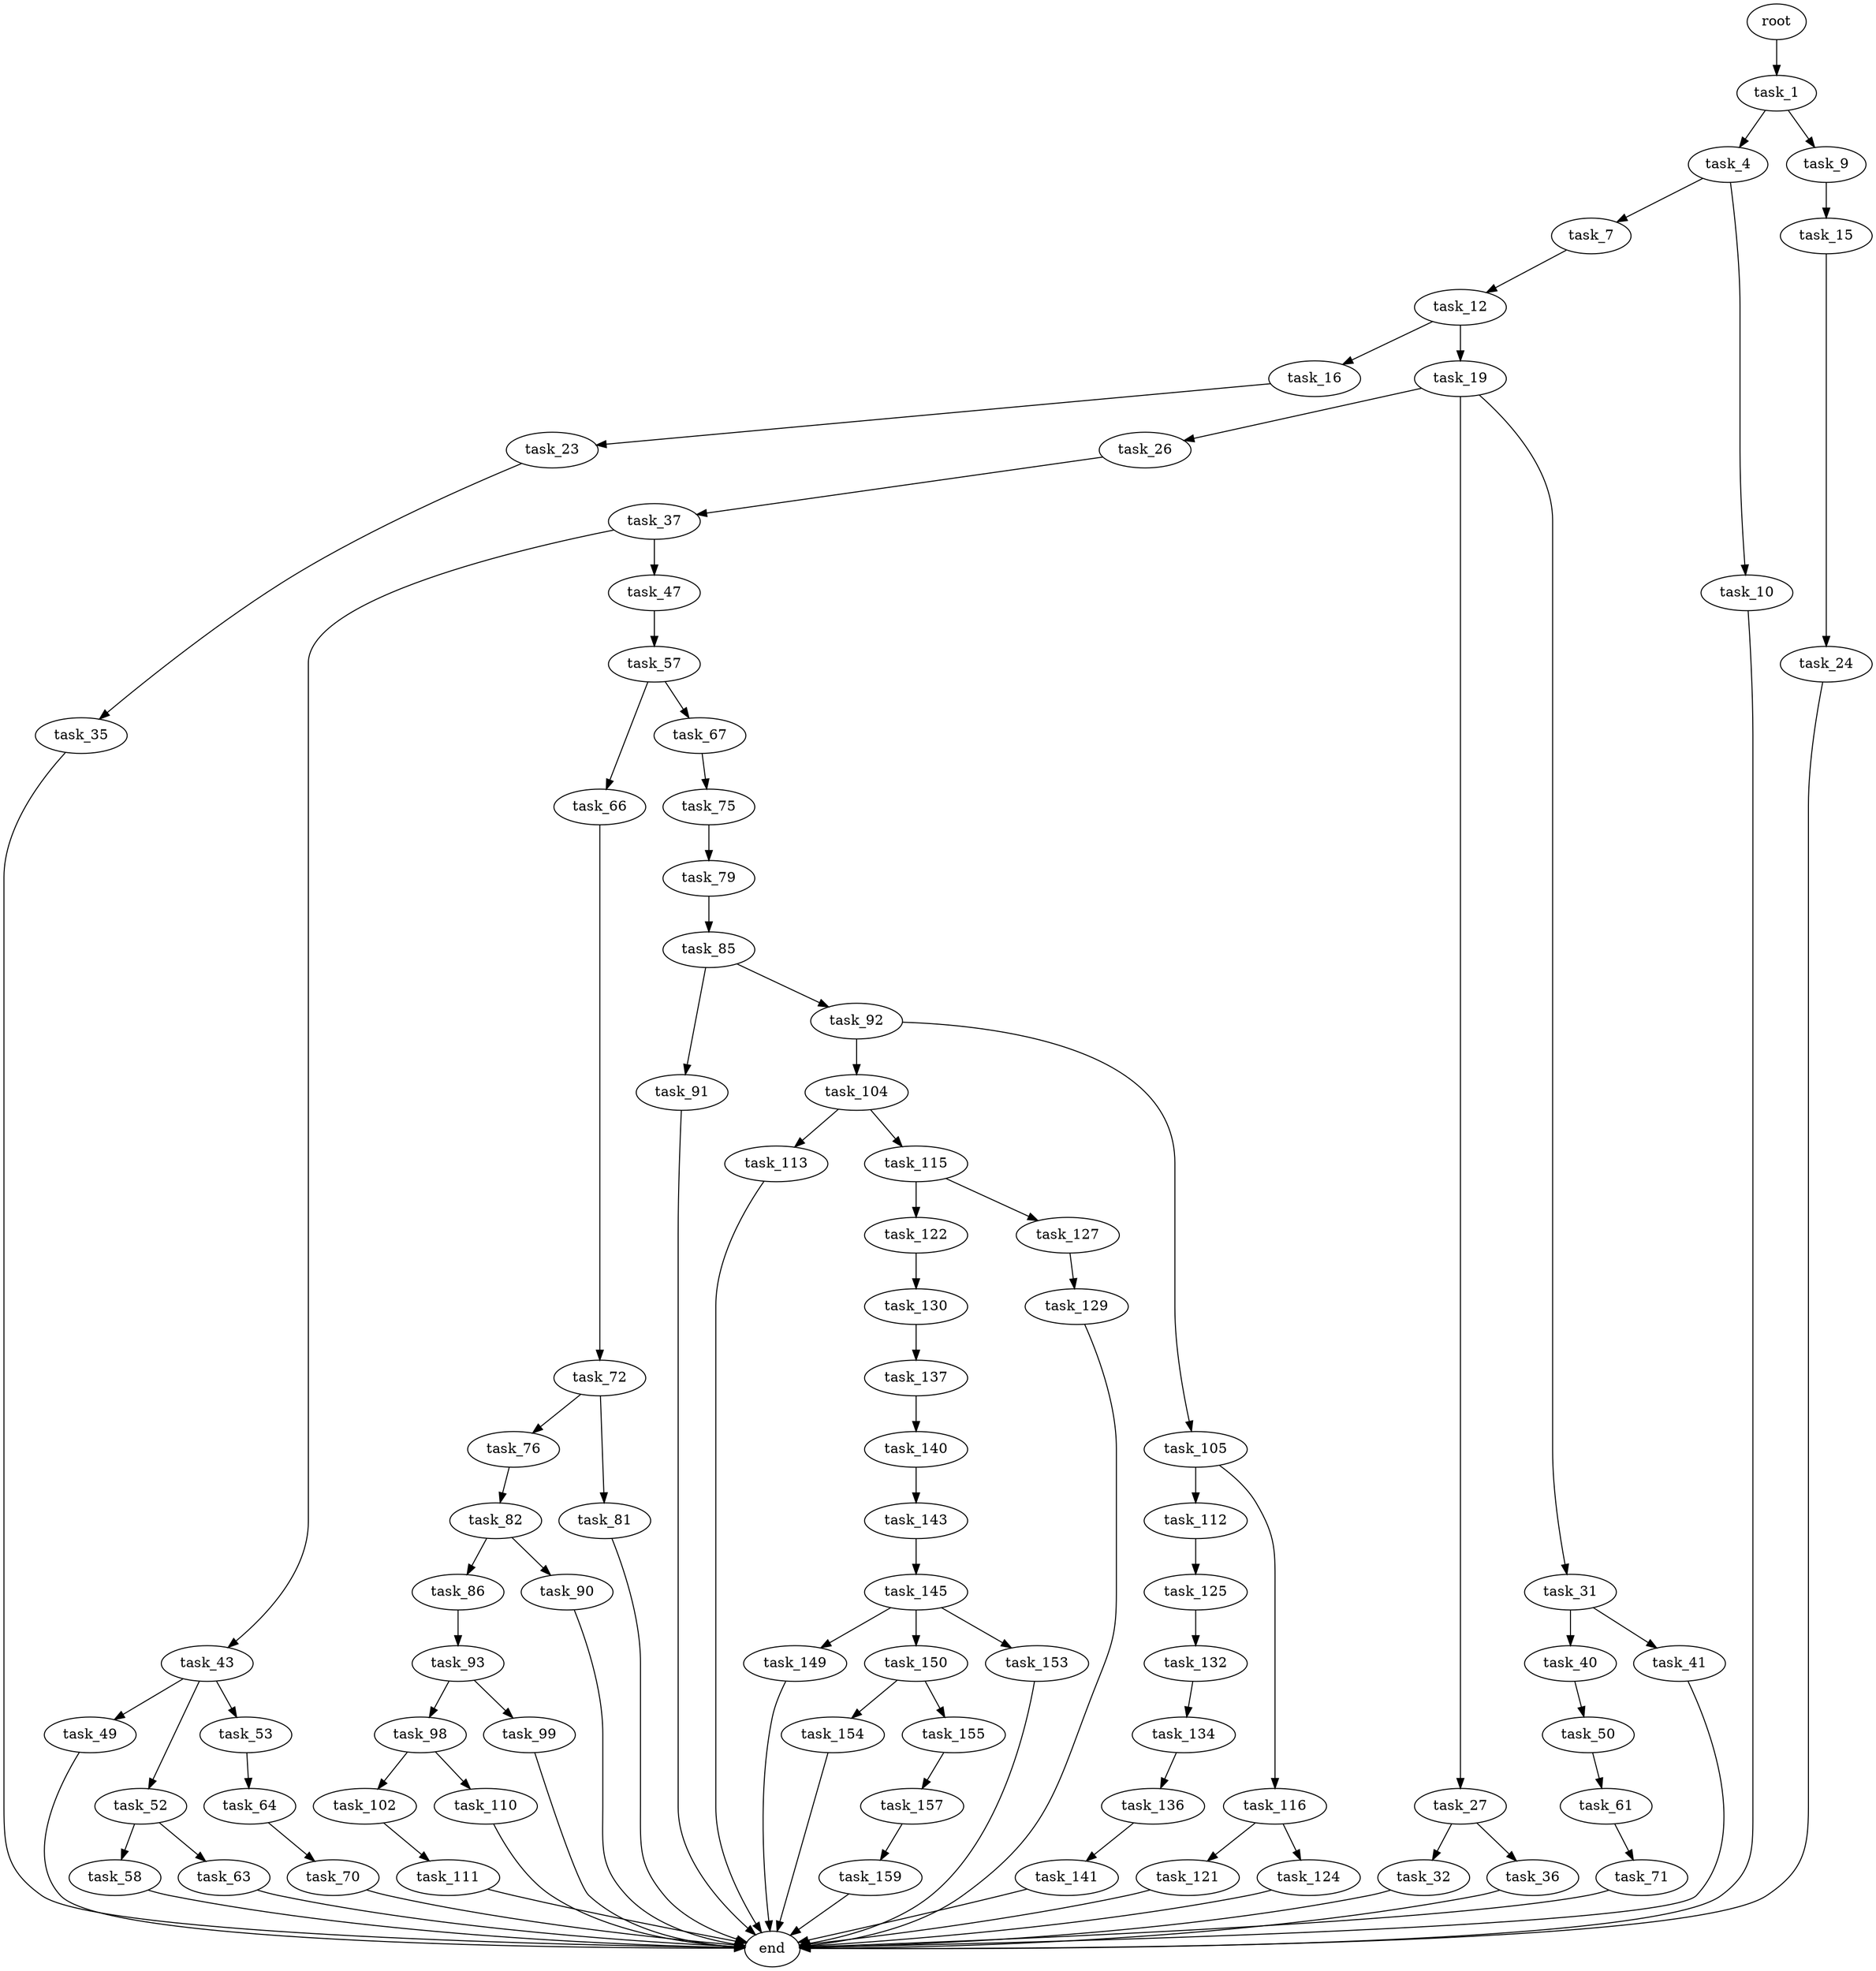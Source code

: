 digraph G {
  root [size="0.000000"];
  task_1 [size="368293445632.000000"];
  task_4 [size="36665432700.000000"];
  task_9 [size="5649043787.000000"];
  task_7 [size="32096669577.000000"];
  task_10 [size="13640086320.000000"];
  task_12 [size="549755813888.000000"];
  task_15 [size="105439159050.000000"];
  end [size="0.000000"];
  task_16 [size="28991029248.000000"];
  task_19 [size="134217728000.000000"];
  task_24 [size="8589934592.000000"];
  task_23 [size="75939504173.000000"];
  task_26 [size="549755813888.000000"];
  task_27 [size="1360397767014.000000"];
  task_31 [size="782757789696.000000"];
  task_35 [size="368293445632.000000"];
  task_37 [size="14222835548.000000"];
  task_32 [size="66992276206.000000"];
  task_36 [size="314309600113.000000"];
  task_40 [size="321624396.000000"];
  task_41 [size="549755813888.000000"];
  task_43 [size="8589934592.000000"];
  task_47 [size="782757789696.000000"];
  task_50 [size="28991029248.000000"];
  task_49 [size="368293445632.000000"];
  task_52 [size="1289561829.000000"];
  task_53 [size="644518003974.000000"];
  task_57 [size="31934919484.000000"];
  task_61 [size="3323489426.000000"];
  task_58 [size="231928233984.000000"];
  task_63 [size="23118179750.000000"];
  task_64 [size="40499892744.000000"];
  task_66 [size="1739307338.000000"];
  task_67 [size="6378502252.000000"];
  task_71 [size="6580893598.000000"];
  task_70 [size="28991029248.000000"];
  task_72 [size="13518641659.000000"];
  task_75 [size="134217728000.000000"];
  task_76 [size="231928233984.000000"];
  task_81 [size="11434106296.000000"];
  task_79 [size="368293445632.000000"];
  task_82 [size="259842054910.000000"];
  task_85 [size="23381885321.000000"];
  task_86 [size="28991029248.000000"];
  task_90 [size="8544968781.000000"];
  task_91 [size="18253540294.000000"];
  task_92 [size="782757789696.000000"];
  task_93 [size="231928233984.000000"];
  task_104 [size="22861071632.000000"];
  task_105 [size="549755813888.000000"];
  task_98 [size="7724497980.000000"];
  task_99 [size="1999833047.000000"];
  task_102 [size="782757789696.000000"];
  task_110 [size="68719476736.000000"];
  task_111 [size="95473826374.000000"];
  task_113 [size="259509699908.000000"];
  task_115 [size="459708843271.000000"];
  task_112 [size="8218679366.000000"];
  task_116 [size="893814884963.000000"];
  task_125 [size="218075504713.000000"];
  task_122 [size="9390263637.000000"];
  task_127 [size="3546963105.000000"];
  task_121 [size="3380066372.000000"];
  task_124 [size="782757789696.000000"];
  task_130 [size="782757789696.000000"];
  task_132 [size="46700985872.000000"];
  task_129 [size="550142333293.000000"];
  task_137 [size="12787158269.000000"];
  task_134 [size="40716152547.000000"];
  task_136 [size="1388109433607.000000"];
  task_141 [size="8589934592.000000"];
  task_140 [size="16080575802.000000"];
  task_143 [size="8589934592.000000"];
  task_145 [size="549755813888.000000"];
  task_149 [size="174533747328.000000"];
  task_150 [size="21551823751.000000"];
  task_153 [size="549755813888.000000"];
  task_154 [size="437323715921.000000"];
  task_155 [size="454080361384.000000"];
  task_157 [size="782757789696.000000"];
  task_159 [size="549755813888.000000"];

  root -> task_1 [size="1.000000"];
  task_1 -> task_4 [size="411041792.000000"];
  task_1 -> task_9 [size="411041792.000000"];
  task_4 -> task_7 [size="838860800.000000"];
  task_4 -> task_10 [size="838860800.000000"];
  task_9 -> task_15 [size="411041792.000000"];
  task_7 -> task_12 [size="679477248.000000"];
  task_10 -> end [size="1.000000"];
  task_12 -> task_16 [size="536870912.000000"];
  task_12 -> task_19 [size="536870912.000000"];
  task_15 -> task_24 [size="75497472.000000"];
  task_16 -> task_23 [size="75497472.000000"];
  task_19 -> task_26 [size="209715200.000000"];
  task_19 -> task_27 [size="209715200.000000"];
  task_19 -> task_31 [size="209715200.000000"];
  task_24 -> end [size="1.000000"];
  task_23 -> task_35 [size="301989888.000000"];
  task_26 -> task_37 [size="536870912.000000"];
  task_27 -> task_32 [size="838860800.000000"];
  task_27 -> task_36 [size="838860800.000000"];
  task_31 -> task_40 [size="679477248.000000"];
  task_31 -> task_41 [size="679477248.000000"];
  task_35 -> end [size="1.000000"];
  task_37 -> task_43 [size="411041792.000000"];
  task_37 -> task_47 [size="411041792.000000"];
  task_32 -> end [size="1.000000"];
  task_36 -> end [size="1.000000"];
  task_40 -> task_50 [size="33554432.000000"];
  task_41 -> end [size="1.000000"];
  task_43 -> task_49 [size="33554432.000000"];
  task_43 -> task_52 [size="33554432.000000"];
  task_43 -> task_53 [size="33554432.000000"];
  task_47 -> task_57 [size="679477248.000000"];
  task_50 -> task_61 [size="75497472.000000"];
  task_49 -> end [size="1.000000"];
  task_52 -> task_58 [size="75497472.000000"];
  task_52 -> task_63 [size="75497472.000000"];
  task_53 -> task_64 [size="838860800.000000"];
  task_57 -> task_66 [size="33554432.000000"];
  task_57 -> task_67 [size="33554432.000000"];
  task_61 -> task_71 [size="134217728.000000"];
  task_58 -> end [size="1.000000"];
  task_63 -> end [size="1.000000"];
  task_64 -> task_70 [size="838860800.000000"];
  task_66 -> task_72 [size="33554432.000000"];
  task_67 -> task_75 [size="411041792.000000"];
  task_71 -> end [size="1.000000"];
  task_70 -> end [size="1.000000"];
  task_72 -> task_76 [size="838860800.000000"];
  task_72 -> task_81 [size="838860800.000000"];
  task_75 -> task_79 [size="209715200.000000"];
  task_76 -> task_82 [size="301989888.000000"];
  task_81 -> end [size="1.000000"];
  task_79 -> task_85 [size="411041792.000000"];
  task_82 -> task_86 [size="411041792.000000"];
  task_82 -> task_90 [size="411041792.000000"];
  task_85 -> task_91 [size="33554432.000000"];
  task_85 -> task_92 [size="33554432.000000"];
  task_86 -> task_93 [size="75497472.000000"];
  task_90 -> end [size="1.000000"];
  task_91 -> end [size="1.000000"];
  task_92 -> task_104 [size="679477248.000000"];
  task_92 -> task_105 [size="679477248.000000"];
  task_93 -> task_98 [size="301989888.000000"];
  task_93 -> task_99 [size="301989888.000000"];
  task_104 -> task_113 [size="679477248.000000"];
  task_104 -> task_115 [size="679477248.000000"];
  task_105 -> task_112 [size="536870912.000000"];
  task_105 -> task_116 [size="536870912.000000"];
  task_98 -> task_102 [size="679477248.000000"];
  task_98 -> task_110 [size="679477248.000000"];
  task_99 -> end [size="1.000000"];
  task_102 -> task_111 [size="679477248.000000"];
  task_110 -> end [size="1.000000"];
  task_111 -> end [size="1.000000"];
  task_113 -> end [size="1.000000"];
  task_115 -> task_122 [size="679477248.000000"];
  task_115 -> task_127 [size="679477248.000000"];
  task_112 -> task_125 [size="301989888.000000"];
  task_116 -> task_121 [size="679477248.000000"];
  task_116 -> task_124 [size="679477248.000000"];
  task_125 -> task_132 [size="301989888.000000"];
  task_122 -> task_130 [size="411041792.000000"];
  task_127 -> task_129 [size="301989888.000000"];
  task_121 -> end [size="1.000000"];
  task_124 -> end [size="1.000000"];
  task_130 -> task_137 [size="679477248.000000"];
  task_132 -> task_134 [size="838860800.000000"];
  task_129 -> end [size="1.000000"];
  task_137 -> task_140 [size="209715200.000000"];
  task_134 -> task_136 [size="679477248.000000"];
  task_136 -> task_141 [size="838860800.000000"];
  task_141 -> end [size="1.000000"];
  task_140 -> task_143 [size="679477248.000000"];
  task_143 -> task_145 [size="33554432.000000"];
  task_145 -> task_149 [size="536870912.000000"];
  task_145 -> task_150 [size="536870912.000000"];
  task_145 -> task_153 [size="536870912.000000"];
  task_149 -> end [size="1.000000"];
  task_150 -> task_154 [size="679477248.000000"];
  task_150 -> task_155 [size="679477248.000000"];
  task_153 -> end [size="1.000000"];
  task_154 -> end [size="1.000000"];
  task_155 -> task_157 [size="536870912.000000"];
  task_157 -> task_159 [size="679477248.000000"];
  task_159 -> end [size="1.000000"];
}
